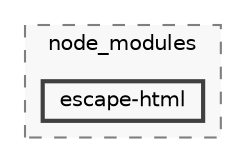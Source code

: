 digraph "backend/node_modules/escape-html"
{
 // LATEX_PDF_SIZE
  bgcolor="transparent";
  edge [fontname=Helvetica,fontsize=10,labelfontname=Helvetica,labelfontsize=10];
  node [fontname=Helvetica,fontsize=10,shape=box,height=0.2,width=0.4];
  compound=true
  subgraph clusterdir_86dbea9de526ba50b112ba867d8b4b1f {
    graph [ bgcolor="#f8f8f8", pencolor="grey50", label="node_modules", fontname=Helvetica,fontsize=10 style="filled,dashed", URL="dir_86dbea9de526ba50b112ba867d8b4b1f.html",tooltip=""]
  dir_caabf76f6469adec185f764c6ee79b3a [label="escape-html", fillcolor="#f8f8f8", color="grey25", style="filled,bold", URL="dir_caabf76f6469adec185f764c6ee79b3a.html",tooltip=""];
  }
}
